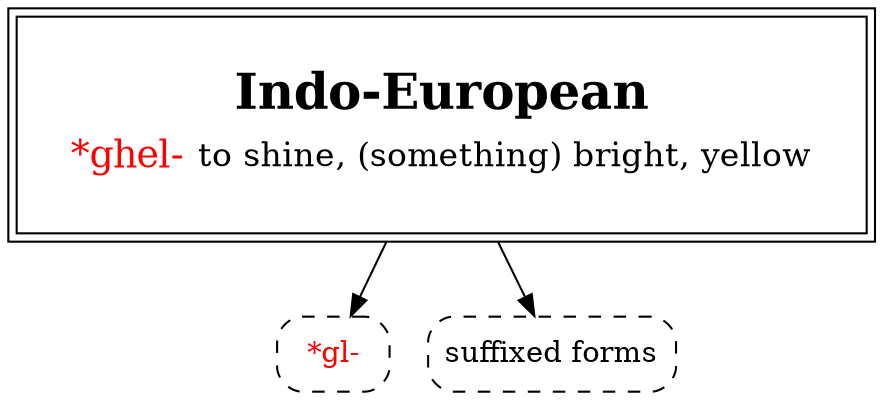 strict digraph {
node [shape=none]

ghel [label=<<table border="0"><tr><td colspan="2"><font point-size="24"><b>Indo-European</b></font></td></tr><tr><td><font point-size="18" color="red">*ghel-</font></td><td><font point-size="16">to shine, (something) bright, yellow</font></td></tr></table>> tooltip="Indo-European \"*ghel-\" shine, bright, yellow" shape=box peripheries=2 margin=.3]

gl [label=<<font color="red">*gl-</font>> shape=box style="dashed,rounded" URL="ghel-shine1.svg" tooltip=""]
ghol [label=<suffixed forms> shape=box style="dashed,rounded" URL="ghel-shine2.svg" tooltip=""]
ghel -> { gl ghol }

}